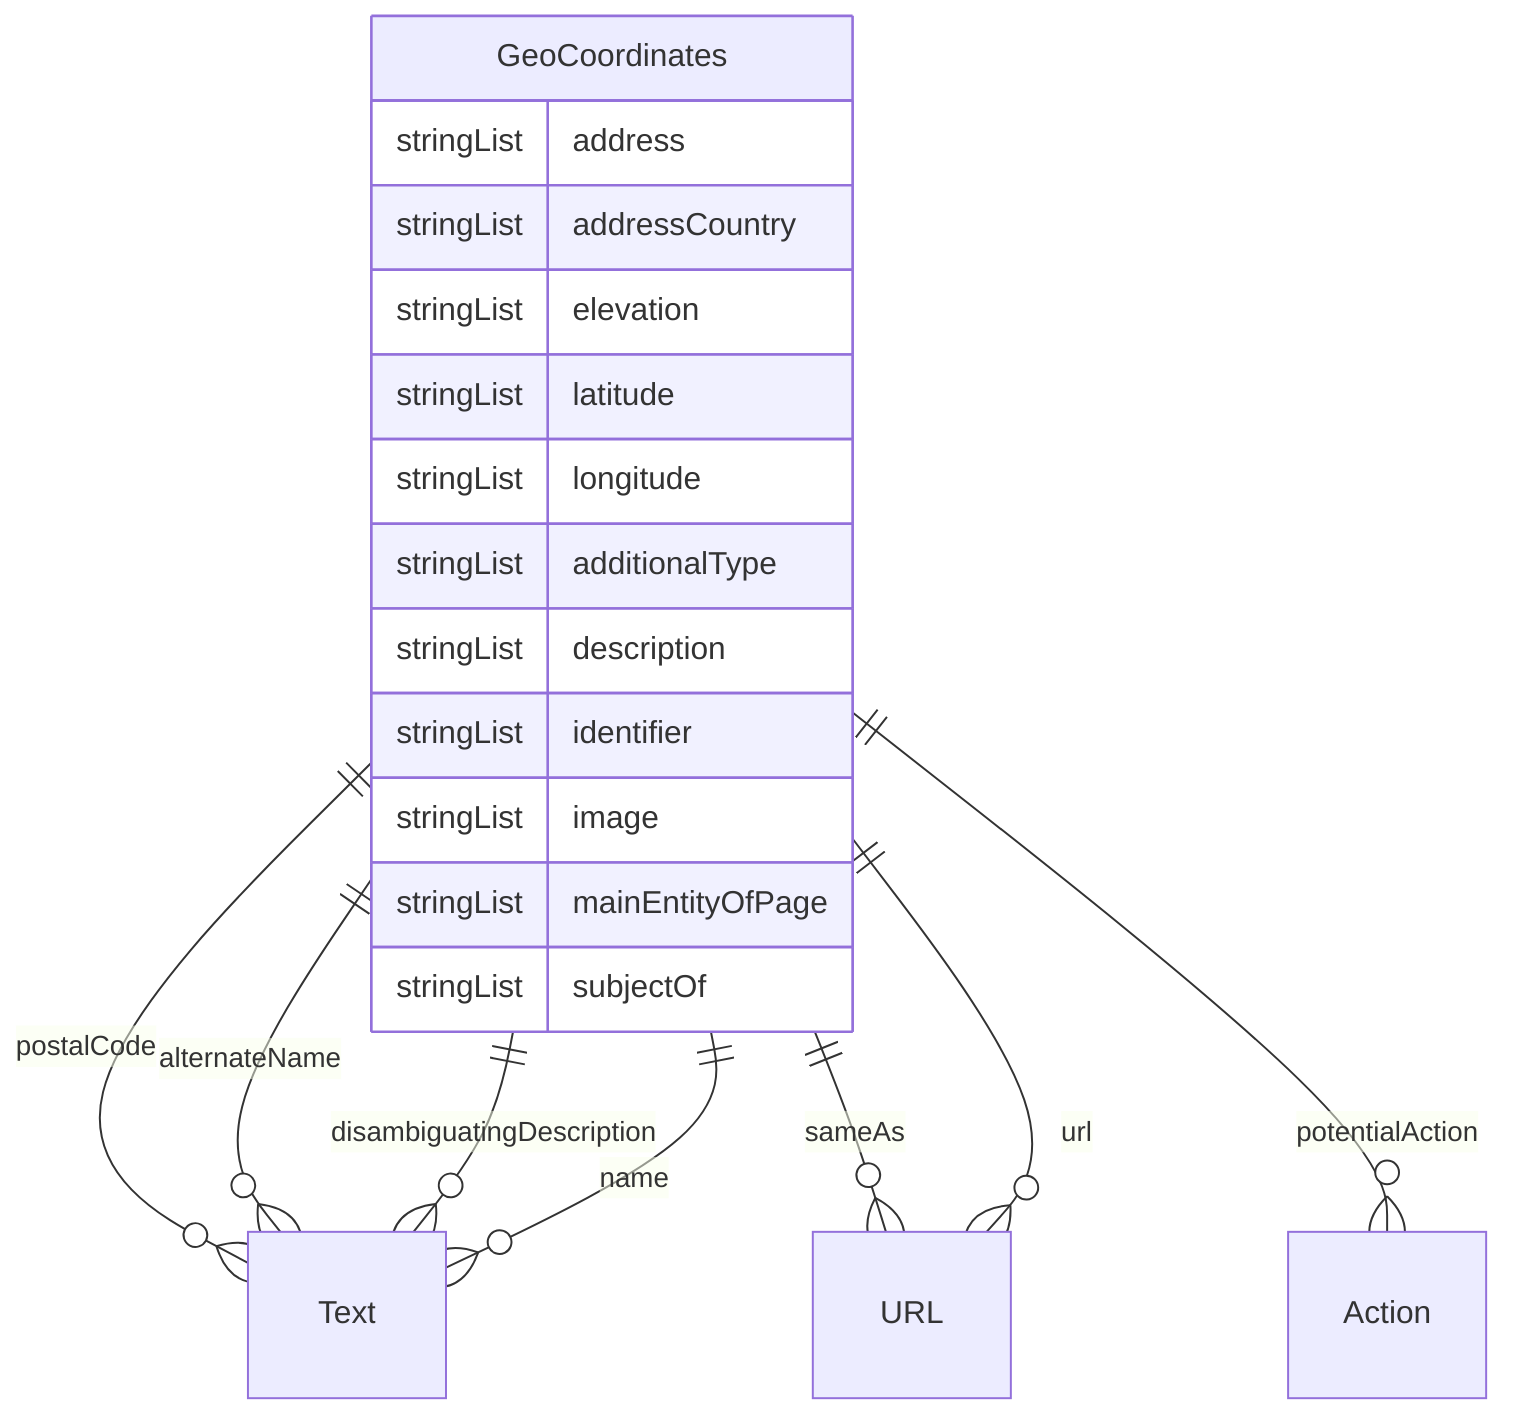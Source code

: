 erDiagram
GeoCoordinates {
    stringList address  
    stringList addressCountry  
    stringList elevation  
    stringList latitude  
    stringList longitude  
    stringList additionalType  
    stringList description  
    stringList identifier  
    stringList image  
    stringList mainEntityOfPage  
    stringList subjectOf  
}

GeoCoordinates ||--}o Text : "postalCode"
GeoCoordinates ||--}o Text : "alternateName"
GeoCoordinates ||--}o Text : "disambiguatingDescription"
GeoCoordinates ||--}o Text : "name"
GeoCoordinates ||--}o URL : "sameAs"
GeoCoordinates ||--}o Action : "potentialAction"
GeoCoordinates ||--}o URL : "url"